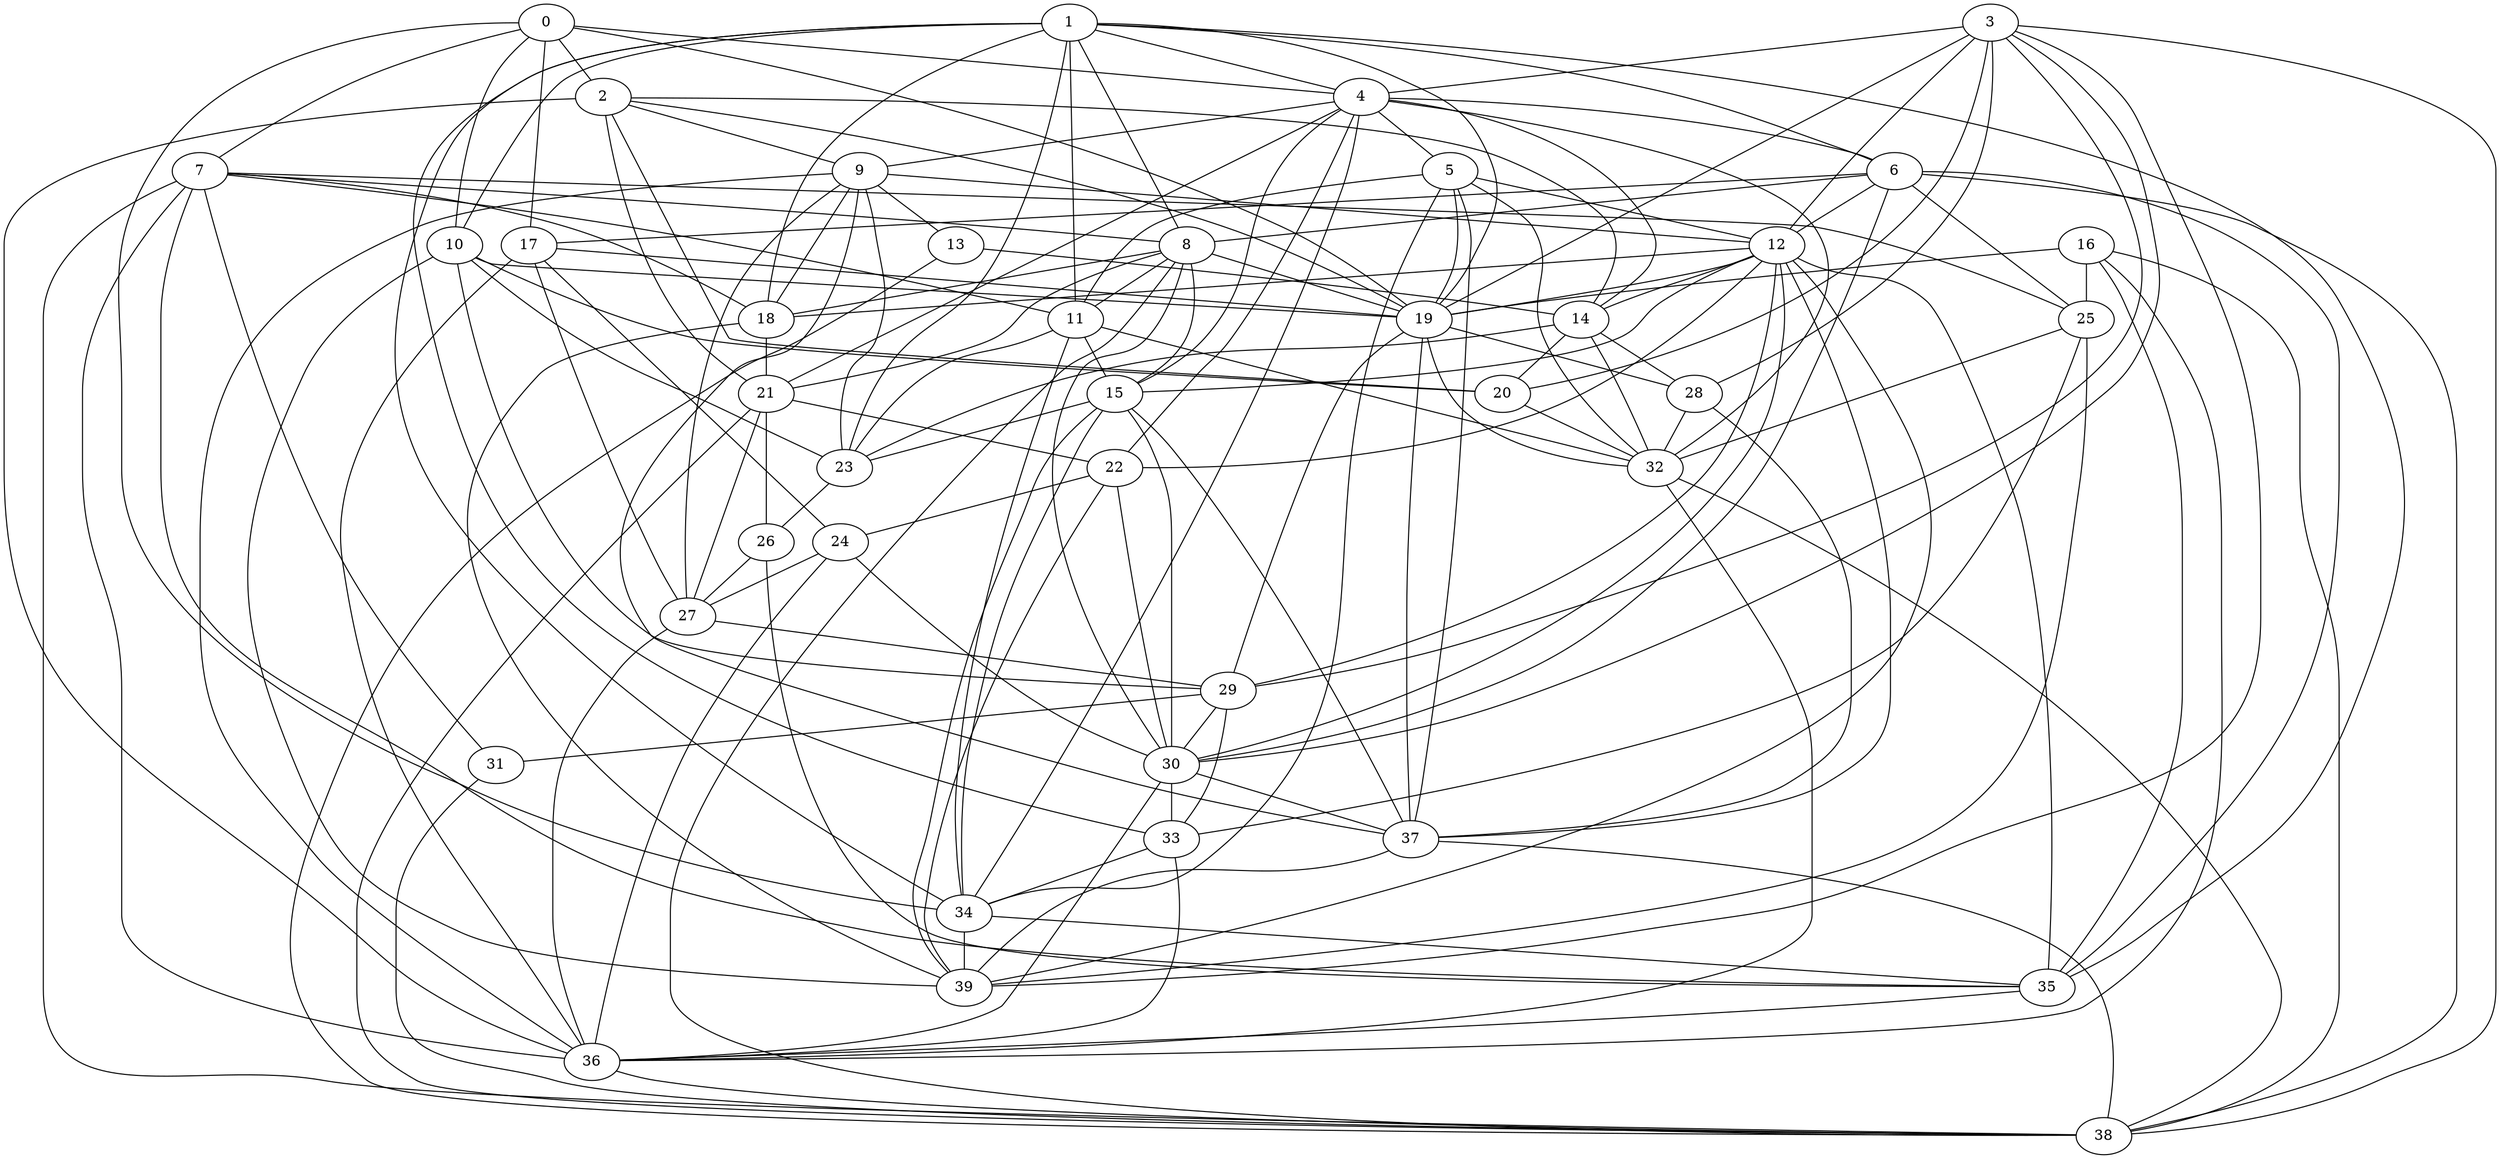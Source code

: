 strict graph  {
0;
1;
2;
3;
4;
5;
6;
7;
8;
9;
10;
11;
12;
13;
14;
15;
16;
17;
18;
19;
20;
21;
22;
23;
24;
25;
26;
27;
28;
29;
30;
31;
32;
33;
34;
35;
36;
37;
38;
39;
0 -- 17  [weight=4000];
0 -- 10  [weight=6000];
0 -- 7  [weight=5000];
0 -- 4  [weight=4000];
0 -- 2  [weight=7000];
0 -- 19  [weight=5000];
0 -- 34  [weight=2000];
1 -- 8  [weight=4000];
1 -- 4  [weight=7000];
1 -- 10  [weight=5000];
1 -- 33  [weight=5000];
1 -- 35  [weight=5000];
1 -- 19  [weight=6000];
1 -- 11  [weight=4000];
1 -- 6  [weight=3000];
1 -- 23  [weight=2000];
1 -- 18  [weight=3000];
1 -- 34  [weight=7000];
2 -- 14  [weight=3000];
2 -- 36  [weight=4000];
2 -- 20  [weight=1000];
2 -- 9  [weight=1000];
2 -- 21  [weight=7000];
2 -- 19  [weight=7000];
3 -- 12  [weight=7000];
3 -- 20  [weight=5000];
3 -- 28  [weight=3000];
3 -- 38  [weight=7000];
3 -- 4  [weight=3000];
3 -- 19  [weight=1000];
3 -- 29  [weight=2000];
3 -- 39  [weight=1000];
3 -- 30  [weight=4000];
4 -- 32  [weight=7000];
4 -- 21  [weight=1000];
4 -- 15  [weight=4000];
4 -- 14  [weight=6000];
4 -- 22  [weight=6000];
4 -- 34  [weight=5000];
4 -- 5  [weight=6000];
4 -- 9  [weight=7000];
4 -- 6  [weight=4000];
5 -- 34  [weight=1000];
5 -- 19  [weight=1000];
5 -- 12  [weight=7000];
5 -- 11  [weight=4000];
5 -- 37  [weight=2000];
5 -- 32  [weight=4000];
6 -- 35  [weight=7000];
6 -- 17  [weight=4000];
6 -- 8  [weight=5000];
6 -- 38  [weight=3000];
6 -- 12  [weight=6000];
6 -- 25  [weight=5000];
6 -- 30  [weight=4000];
7 -- 38  [weight=7000];
7 -- 36  [weight=5000];
7 -- 25  [weight=7000];
7 -- 31  [weight=3000];
7 -- 8  [weight=4000];
7 -- 35  [weight=7000];
7 -- 11  [weight=3000];
7 -- 18  [weight=1000];
8 -- 30  [weight=6000];
8 -- 18  [weight=4000];
8 -- 21  [weight=4000];
8 -- 19  [weight=4000];
8 -- 38  [weight=4000];
8 -- 15  [weight=5000];
8 -- 11  [weight=3000];
9 -- 12  [weight=3000];
9 -- 18  [weight=5000];
9 -- 37  [weight=6000];
9 -- 27  [weight=6000];
9 -- 36  [weight=4000];
9 -- 13  [weight=5000];
9 -- 23  [weight=1000];
10 -- 19  [weight=1000];
10 -- 23  [weight=5000];
10 -- 39  [weight=3000];
10 -- 29  [weight=1000];
10 -- 20  [weight=6000];
11 -- 15  [weight=4000];
11 -- 32  [weight=7000];
11 -- 34  [weight=1000];
11 -- 23  [weight=4000];
12 -- 35  [weight=7000];
12 -- 14  [weight=3000];
12 -- 37  [weight=7000];
12 -- 22  [weight=4000];
12 -- 19  [weight=1000];
12 -- 15  [weight=2000];
12 -- 18  [weight=2000];
12 -- 30  [weight=3000];
12 -- 39  [weight=2000];
12 -- 29  [weight=3000];
13 -- 38  [weight=2000];
13 -- 14  [weight=3000];
14 -- 20  [weight=5000];
14 -- 28  [weight=5000];
14 -- 32  [weight=7000];
14 -- 23  [weight=2000];
15 -- 23  [weight=3000];
15 -- 37  [weight=5000];
15 -- 34  [weight=1000];
15 -- 39  [weight=1000];
15 -- 30  [weight=1000];
16 -- 19  [weight=5000];
16 -- 38  [weight=4000];
16 -- 35  [weight=2000];
16 -- 36  [weight=4000];
16 -- 25  [weight=6000];
17 -- 36  [weight=2000];
17 -- 24  [weight=1000];
17 -- 27  [weight=4000];
17 -- 19  [weight=4000];
18 -- 21  [weight=5000];
18 -- 39  [weight=6000];
19 -- 28  [weight=3000];
19 -- 32  [weight=2000];
19 -- 37  [weight=4000];
19 -- 29  [weight=7000];
20 -- 32  [weight=4000];
21 -- 27  [weight=4000];
21 -- 22  [weight=5000];
21 -- 26  [weight=6000];
21 -- 38  [weight=7000];
22 -- 24  [weight=1000];
22 -- 39  [weight=4000];
22 -- 30  [weight=1000];
23 -- 26  [weight=5000];
24 -- 27  [weight=5000];
24 -- 30  [weight=6000];
24 -- 36  [weight=3000];
25 -- 32  [weight=5000];
25 -- 39  [weight=4000];
25 -- 33  [weight=7000];
26 -- 35  [weight=3000];
26 -- 27  [weight=7000];
27 -- 29  [weight=7000];
27 -- 36  [weight=3000];
28 -- 32  [weight=5000];
28 -- 37  [weight=6000];
29 -- 31  [weight=5000];
29 -- 33  [weight=7000];
29 -- 30  [weight=3000];
30 -- 36  [weight=1000];
30 -- 33  [weight=6000];
30 -- 37  [weight=6000];
31 -- 38  [weight=2000];
32 -- 38  [weight=7000];
32 -- 36  [weight=4000];
33 -- 36  [weight=3000];
33 -- 34  [weight=7000];
34 -- 35  [weight=3000];
34 -- 39  [weight=7000];
35 -- 36  [weight=3000];
36 -- 38  [weight=2000];
37 -- 39  [weight=2000];
37 -- 38  [weight=5000];
}
